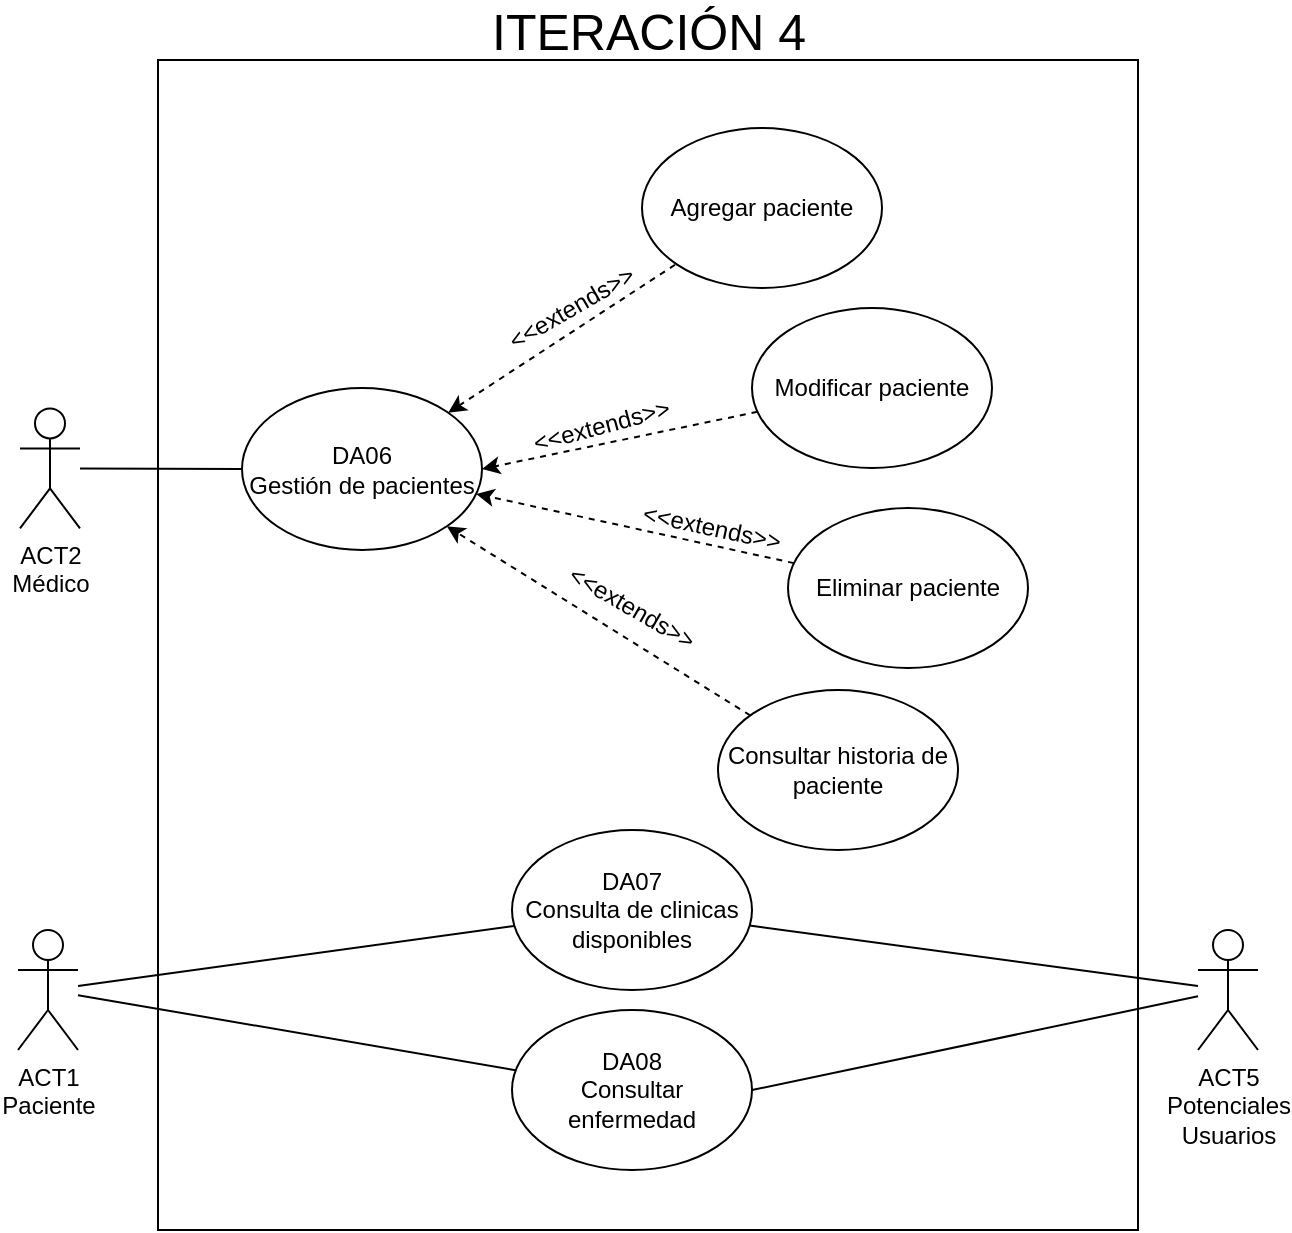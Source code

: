 <mxfile version="13.4.4" type="device"><diagram id="-ACVflKgiabSN8yhp3G4" name="CU"><mxGraphModel dx="1088" dy="1728" grid="1" gridSize="10" guides="1" tooltips="1" connect="1" arrows="1" fold="1" page="1" pageScale="1" pageWidth="850" pageHeight="1100" math="0" shadow="0"><root><mxCell id="0"/><mxCell id="1" parent="0"/><mxCell id="7fuzd0Y9Ltbrbu4VAPbf-1" value="" style="whiteSpace=wrap;html=1;" parent="1" vertex="1"><mxGeometry x="220" y="-885" width="490" height="585" as="geometry"/></mxCell><mxCell id="7fuzd0Y9Ltbrbu4VAPbf-2" value="&lt;font style=&quot;font-size: 25px&quot;&gt;ITERACIÓN 4&lt;/font&gt;" style="text;html=1;align=center;verticalAlign=middle;resizable=0;points=[];autosize=1;" parent="1" vertex="1"><mxGeometry x="380" y="-910" width="170" height="20" as="geometry"/></mxCell><mxCell id="iauwkTiDGuxP9Xn64ftJ-8" style="rounded=0;orthogonalLoop=1;jettySize=auto;html=1;endArrow=none;endFill=0;startArrow=classic;startFill=1;dashed=1;" parent="1" source="7fuzd0Y9Ltbrbu4VAPbf-28" target="7fuzd0Y9Ltbrbu4VAPbf-29" edge="1"><mxGeometry relative="1" as="geometry"/></mxCell><mxCell id="iauwkTiDGuxP9Xn64ftJ-16" style="edgeStyle=none;rounded=0;orthogonalLoop=1;jettySize=auto;html=1;startArrow=none;startFill=0;endArrow=none;endFill=0;exitX=0;exitY=0.5;exitDx=0;exitDy=0;" parent="1" source="7fuzd0Y9Ltbrbu4VAPbf-28" edge="1" target="iauwkTiDGuxP9Xn64ftJ-1"><mxGeometry relative="1" as="geometry"><mxPoint x="200" y="-680" as="targetPoint"/><mxPoint x="290" y="-610.8" as="sourcePoint"/></mxGeometry></mxCell><mxCell id="7fuzd0Y9Ltbrbu4VAPbf-28" value="DA06&lt;br&gt;Gestión de pacientes" style="ellipse;whiteSpace=wrap;html=1;" parent="1" vertex="1"><mxGeometry x="262" y="-721" width="120" height="81" as="geometry"/></mxCell><mxCell id="7fuzd0Y9Ltbrbu4VAPbf-29" value="Agregar paciente" style="ellipse;whiteSpace=wrap;html=1;" parent="1" vertex="1"><mxGeometry x="462" y="-851" width="120" height="80" as="geometry"/></mxCell><mxCell id="iauwkTiDGuxP9Xn64ftJ-10" style="edgeStyle=none;rounded=0;orthogonalLoop=1;jettySize=auto;html=1;dashed=1;startArrow=none;startFill=0;endArrow=classic;endFill=1;" parent="1" source="7fuzd0Y9Ltbrbu4VAPbf-31" target="7fuzd0Y9Ltbrbu4VAPbf-28" edge="1"><mxGeometry relative="1" as="geometry"><mxPoint x="257" y="-708" as="targetPoint"/></mxGeometry></mxCell><mxCell id="7fuzd0Y9Ltbrbu4VAPbf-31" value="Eliminar paciente" style="ellipse;whiteSpace=wrap;html=1;" parent="1" vertex="1"><mxGeometry x="535" y="-661" width="120" height="80" as="geometry"/></mxCell><mxCell id="iauwkTiDGuxP9Xn64ftJ-11" style="edgeStyle=none;rounded=0;orthogonalLoop=1;jettySize=auto;html=1;entryX=1;entryY=1;entryDx=0;entryDy=0;dashed=1;startArrow=none;startFill=0;endArrow=classic;endFill=1;" parent="1" source="7fuzd0Y9Ltbrbu4VAPbf-32" target="7fuzd0Y9Ltbrbu4VAPbf-28" edge="1"><mxGeometry relative="1" as="geometry"/></mxCell><mxCell id="7fuzd0Y9Ltbrbu4VAPbf-32" value="Consultar historia de paciente" style="ellipse;whiteSpace=wrap;html=1;" parent="1" vertex="1"><mxGeometry x="500" y="-570" width="120" height="80" as="geometry"/></mxCell><mxCell id="A2nA6t1jZLhxn3tjm_e1-1" style="rounded=0;orthogonalLoop=1;jettySize=auto;html=1;endArrow=none;endFill=0;" edge="1" parent="1" source="7fuzd0Y9Ltbrbu4VAPbf-40" target="A2nA6t1jZLhxn3tjm_e1-6"><mxGeometry relative="1" as="geometry"><mxPoint x="160" y="-490.923" as="targetPoint"/></mxGeometry></mxCell><mxCell id="A2nA6t1jZLhxn3tjm_e1-11" style="edgeStyle=none;rounded=0;orthogonalLoop=1;jettySize=auto;html=1;endArrow=none;endFill=0;" edge="1" parent="1" source="7fuzd0Y9Ltbrbu4VAPbf-40" target="A2nA6t1jZLhxn3tjm_e1-5"><mxGeometry relative="1" as="geometry"/></mxCell><mxCell id="7fuzd0Y9Ltbrbu4VAPbf-40" value="DA07&lt;br&gt;Consulta de clinicas disponibles" style="ellipse;whiteSpace=wrap;html=1;" parent="1" vertex="1"><mxGeometry x="397" y="-500" width="120" height="80" as="geometry"/></mxCell><mxCell id="A2nA6t1jZLhxn3tjm_e1-12" style="edgeStyle=none;rounded=0;orthogonalLoop=1;jettySize=auto;html=1;endArrow=none;endFill=0;" edge="1" parent="1" source="7fuzd0Y9Ltbrbu4VAPbf-42" target="A2nA6t1jZLhxn3tjm_e1-6"><mxGeometry relative="1" as="geometry"/></mxCell><mxCell id="7fuzd0Y9Ltbrbu4VAPbf-42" value="DA08&lt;br&gt;Consultar enfermedad" style="ellipse;whiteSpace=wrap;html=1;" parent="1" vertex="1"><mxGeometry x="397" y="-410" width="120" height="80" as="geometry"/></mxCell><mxCell id="iauwkTiDGuxP9Xn64ftJ-9" style="edgeStyle=none;rounded=0;orthogonalLoop=1;jettySize=auto;html=1;entryX=1;entryY=0.5;entryDx=0;entryDy=0;dashed=1;startArrow=none;startFill=0;endArrow=classic;endFill=1;" parent="1" source="7fuzd0Y9Ltbrbu4VAPbf-52" target="7fuzd0Y9Ltbrbu4VAPbf-28" edge="1"><mxGeometry relative="1" as="geometry"/></mxCell><mxCell id="7fuzd0Y9Ltbrbu4VAPbf-52" value="Modificar paciente" style="ellipse;whiteSpace=wrap;html=1;" parent="1" vertex="1"><mxGeometry x="517" y="-761" width="120" height="80" as="geometry"/></mxCell><mxCell id="iauwkTiDGuxP9Xn64ftJ-1" value="ACT2&lt;br&gt;Médico" style="shape=umlActor;verticalLabelPosition=bottom;labelBackgroundColor=#ffffff;verticalAlign=top;html=1;outlineConnect=0;" parent="1" vertex="1"><mxGeometry x="151" y="-710.8" width="30" height="60" as="geometry"/></mxCell><mxCell id="iauwkTiDGuxP9Xn64ftJ-17" value="&amp;lt;&amp;lt;extends&amp;gt;&amp;gt;" style="text;html=1;strokeColor=none;fillColor=none;align=center;verticalAlign=middle;whiteSpace=wrap;rounded=0;rotation=-30;" parent="1" vertex="1"><mxGeometry x="407" y="-771" width="40" height="20" as="geometry"/></mxCell><mxCell id="iauwkTiDGuxP9Xn64ftJ-18" value="&amp;lt;&amp;lt;extends&amp;gt;&amp;gt;" style="text;html=1;strokeColor=none;fillColor=none;align=center;verticalAlign=middle;whiteSpace=wrap;rounded=0;rotation=-15;" parent="1" vertex="1"><mxGeometry x="422" y="-711.8" width="40" height="20" as="geometry"/></mxCell><mxCell id="iauwkTiDGuxP9Xn64ftJ-19" value="&amp;lt;&amp;lt;extends&amp;gt;&amp;gt;" style="text;html=1;strokeColor=none;fillColor=none;align=center;verticalAlign=middle;whiteSpace=wrap;rounded=0;rotation=12;" parent="1" vertex="1"><mxGeometry x="477" y="-661" width="40" height="20" as="geometry"/></mxCell><mxCell id="iauwkTiDGuxP9Xn64ftJ-20" value="&amp;lt;&amp;lt;extends&amp;gt;&amp;gt;" style="text;html=1;strokeColor=none;fillColor=none;align=center;verticalAlign=middle;whiteSpace=wrap;rounded=0;rotation=30;" parent="1" vertex="1"><mxGeometry x="437" y="-621" width="40" height="20" as="geometry"/></mxCell><mxCell id="Mkmgk7FTtIjIYZITiM05-13" style="edgeStyle=none;rounded=0;orthogonalLoop=1;jettySize=auto;html=1;exitX=1;exitY=0.5;exitDx=0;exitDy=0;startArrow=none;startFill=0;endArrow=none;endFill=0;" parent="1" source="7fuzd0Y9Ltbrbu4VAPbf-42" target="A2nA6t1jZLhxn3tjm_e1-5" edge="1"><mxGeometry relative="1" as="geometry"><mxPoint x="160" y="-476.48" as="targetPoint"/><mxPoint x="1193.96" y="-659.96" as="sourcePoint"/></mxGeometry></mxCell><mxCell id="A2nA6t1jZLhxn3tjm_e1-5" value="ACT5&lt;br&gt;Potenciales&lt;br&gt;Usuarios" style="shape=umlActor;verticalLabelPosition=bottom;labelBackgroundColor=#ffffff;verticalAlign=top;html=1;outlineConnect=0;" vertex="1" parent="1"><mxGeometry x="740" y="-450" width="30" height="60" as="geometry"/></mxCell><mxCell id="A2nA6t1jZLhxn3tjm_e1-6" value="ACT1&lt;br&gt;Paciente" style="shape=umlActor;verticalLabelPosition=bottom;labelBackgroundColor=#ffffff;verticalAlign=top;html=1;outlineConnect=0;" vertex="1" parent="1"><mxGeometry x="150" y="-450" width="30" height="60" as="geometry"/></mxCell></root></mxGraphModel></diagram></mxfile>